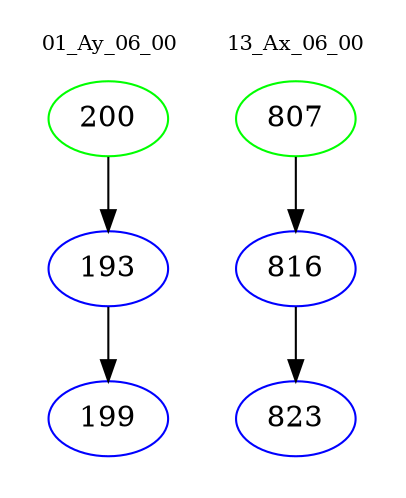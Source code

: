 digraph{
subgraph cluster_0 {
color = white
label = "01_Ay_06_00";
fontsize=10;
T0_200 [label="200", color="green"]
T0_200 -> T0_193 [color="black"]
T0_193 [label="193", color="blue"]
T0_193 -> T0_199 [color="black"]
T0_199 [label="199", color="blue"]
}
subgraph cluster_1 {
color = white
label = "13_Ax_06_00";
fontsize=10;
T1_807 [label="807", color="green"]
T1_807 -> T1_816 [color="black"]
T1_816 [label="816", color="blue"]
T1_816 -> T1_823 [color="black"]
T1_823 [label="823", color="blue"]
}
}
